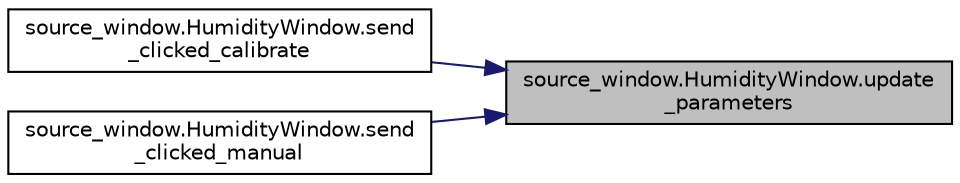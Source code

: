 digraph "source_window.HumidityWindow.update_parameters"
{
 // LATEX_PDF_SIZE
  edge [fontname="Helvetica",fontsize="10",labelfontname="Helvetica",labelfontsize="10"];
  node [fontname="Helvetica",fontsize="10",shape=record];
  rankdir="RL";
  Node1 [label="source_window.HumidityWindow.update\l_parameters",height=0.2,width=0.4,color="black", fillcolor="grey75", style="filled", fontcolor="black",tooltip="Updates the current parameters label."];
  Node1 -> Node2 [dir="back",color="midnightblue",fontsize="10",style="solid",fontname="Helvetica"];
  Node2 [label="source_window.HumidityWindow.send\l_clicked_calibrate",height=0.2,width=0.4,color="black", fillcolor="white", style="filled",URL="$classsource__window_1_1_humidity_window.html#a50c63124b35fee2152a1fd53ed1d0723",tooltip="Handler for the Calibrate Send button."];
  Node1 -> Node3 [dir="back",color="midnightblue",fontsize="10",style="solid",fontname="Helvetica"];
  Node3 [label="source_window.HumidityWindow.send\l_clicked_manual",height=0.2,width=0.4,color="black", fillcolor="white", style="filled",URL="$classsource__window_1_1_humidity_window.html#a8eb763fecb6147f2e0b1079cc2e078f0",tooltip="Handler for the Manual Send button."];
}
